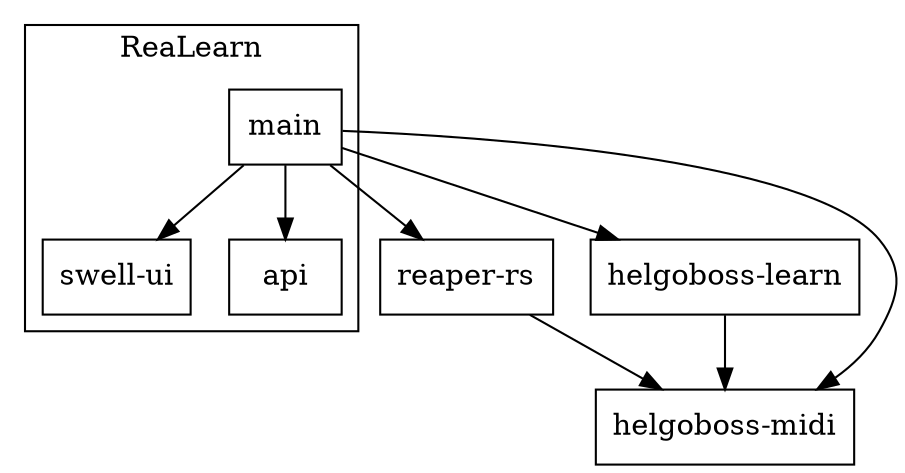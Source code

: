 digraph modules {
  node [shape = "box"];

  reaper_rs [label = "reaper-rs"]
  helgoboss_learn [label = "helgoboss-learn"]
  helgoboss_midi [label = "helgoboss-midi"]

  subgraph cluster_realearn {
    label = "ReaLearn";
    main;
    swell_ui [label = "swell-ui"];
    api;
  }

  main -> api;
  main -> swell_ui;
  main -> reaper_rs;
  main -> helgoboss_learn;
  main -> helgoboss_midi;
  reaper_rs -> helgoboss_midi;
  helgoboss_learn -> helgoboss_midi;
}